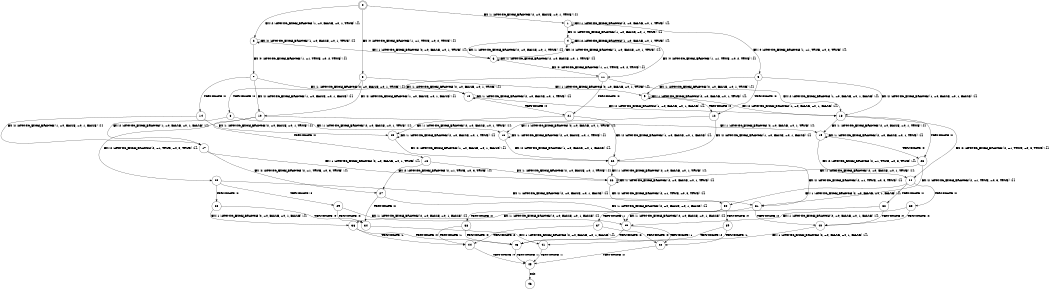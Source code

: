 digraph BCG {
size = "7, 10.5";
center = TRUE;
node [shape = circle];
0 [peripheries = 2];
0 -> 1 [label = "EX !1 !ATOMIC_EXCH_BRANCH (2, +0, FALSE, +0, 1, TRUE) !{}"];
0 -> 2 [label = "EX !2 !ATOMIC_EXCH_BRANCH (1, +0, FALSE, +0, 1, TRUE) !{}"];
0 -> 3 [label = "EX !0 !ATOMIC_EXCH_BRANCH (1, +1, TRUE, +0, 2, TRUE) !{}"];
1 -> 4 [label = "EX !2 !ATOMIC_EXCH_BRANCH (1, +0, FALSE, +0, 1, TRUE) !{}"];
1 -> 5 [label = "EX !0 !ATOMIC_EXCH_BRANCH (1, +1, TRUE, +0, 2, TRUE) !{}"];
1 -> 1 [label = "EX !1 !ATOMIC_EXCH_BRANCH (2, +0, FALSE, +0, 1, TRUE) !{}"];
2 -> 6 [label = "EX !1 !ATOMIC_EXCH_BRANCH (2, +0, FALSE, +0, 1, TRUE) !{}"];
2 -> 7 [label = "EX !0 !ATOMIC_EXCH_BRANCH (1, +1, TRUE, +0, 2, TRUE) !{}"];
2 -> 2 [label = "EX !2 !ATOMIC_EXCH_BRANCH (1, +0, FALSE, +0, 1, TRUE) !{}"];
3 -> 8 [label = "TERMINATE !0"];
3 -> 9 [label = "EX !1 !ATOMIC_EXCH_BRANCH (2, +0, FALSE, +0, 1, TRUE) !{}"];
3 -> 10 [label = "EX !2 !ATOMIC_EXCH_BRANCH (1, +0, FALSE, +0, 1, FALSE) !{}"];
4 -> 11 [label = "EX !0 !ATOMIC_EXCH_BRANCH (1, +1, TRUE, +0, 2, TRUE) !{}"];
4 -> 4 [label = "EX !2 !ATOMIC_EXCH_BRANCH (1, +0, FALSE, +0, 1, TRUE) !{}"];
4 -> 6 [label = "EX !1 !ATOMIC_EXCH_BRANCH (2, +0, FALSE, +0, 1, TRUE) !{}"];
5 -> 12 [label = "TERMINATE !0"];
5 -> 13 [label = "EX !2 !ATOMIC_EXCH_BRANCH (1, +0, FALSE, +0, 1, FALSE) !{}"];
5 -> 9 [label = "EX !1 !ATOMIC_EXCH_BRANCH (2, +0, FALSE, +0, 1, TRUE) !{}"];
6 -> 11 [label = "EX !0 !ATOMIC_EXCH_BRANCH (1, +1, TRUE, +0, 2, TRUE) !{}"];
6 -> 4 [label = "EX !2 !ATOMIC_EXCH_BRANCH (1, +0, FALSE, +0, 1, TRUE) !{}"];
6 -> 6 [label = "EX !1 !ATOMIC_EXCH_BRANCH (2, +0, FALSE, +0, 1, TRUE) !{}"];
7 -> 14 [label = "TERMINATE !0"];
7 -> 15 [label = "EX !1 !ATOMIC_EXCH_BRANCH (2, +0, FALSE, +0, 1, TRUE) !{}"];
7 -> 10 [label = "EX !2 !ATOMIC_EXCH_BRANCH (1, +0, FALSE, +0, 1, FALSE) !{}"];
8 -> 16 [label = "EX !1 !ATOMIC_EXCH_BRANCH (2, +0, FALSE, +0, 1, TRUE) !{}"];
8 -> 17 [label = "EX !2 !ATOMIC_EXCH_BRANCH (1, +0, FALSE, +0, 1, FALSE) !{}"];
9 -> 12 [label = "TERMINATE !0"];
9 -> 13 [label = "EX !2 !ATOMIC_EXCH_BRANCH (1, +0, FALSE, +0, 1, FALSE) !{}"];
9 -> 9 [label = "EX !1 !ATOMIC_EXCH_BRANCH (2, +0, FALSE, +0, 1, TRUE) !{}"];
10 -> 18 [label = "TERMINATE !0"];
10 -> 19 [label = "EX !1 !ATOMIC_EXCH_BRANCH (2, +0, FALSE, +0, 1, TRUE) !{}"];
10 -> 20 [label = "EX !2 !ATOMIC_EXCH_BRANCH (2, +1, TRUE, +0, 3, TRUE) !{}"];
11 -> 21 [label = "TERMINATE !0"];
11 -> 13 [label = "EX !2 !ATOMIC_EXCH_BRANCH (1, +0, FALSE, +0, 1, FALSE) !{}"];
11 -> 15 [label = "EX !1 !ATOMIC_EXCH_BRANCH (2, +0, FALSE, +0, 1, TRUE) !{}"];
12 -> 16 [label = "EX !1 !ATOMIC_EXCH_BRANCH (2, +0, FALSE, +0, 1, TRUE) !{}"];
12 -> 22 [label = "EX !2 !ATOMIC_EXCH_BRANCH (1, +0, FALSE, +0, 1, FALSE) !{}"];
13 -> 23 [label = "TERMINATE !0"];
13 -> 24 [label = "EX !2 !ATOMIC_EXCH_BRANCH (2, +1, TRUE, +0, 3, TRUE) !{}"];
13 -> 19 [label = "EX !1 !ATOMIC_EXCH_BRANCH (2, +0, FALSE, +0, 1, TRUE) !{}"];
14 -> 17 [label = "EX !2 !ATOMIC_EXCH_BRANCH (1, +0, FALSE, +0, 1, FALSE) !{}"];
14 -> 25 [label = "EX !1 !ATOMIC_EXCH_BRANCH (2, +0, FALSE, +0, 1, TRUE) !{}"];
15 -> 21 [label = "TERMINATE !0"];
15 -> 13 [label = "EX !2 !ATOMIC_EXCH_BRANCH (1, +0, FALSE, +0, 1, FALSE) !{}"];
15 -> 15 [label = "EX !1 !ATOMIC_EXCH_BRANCH (2, +0, FALSE, +0, 1, TRUE) !{}"];
16 -> 22 [label = "EX !2 !ATOMIC_EXCH_BRANCH (1, +0, FALSE, +0, 1, FALSE) !{}"];
16 -> 16 [label = "EX !1 !ATOMIC_EXCH_BRANCH (2, +0, FALSE, +0, 1, TRUE) !{}"];
17 -> 26 [label = "EX !1 !ATOMIC_EXCH_BRANCH (2, +0, FALSE, +0, 1, TRUE) !{}"];
17 -> 27 [label = "EX !2 !ATOMIC_EXCH_BRANCH (2, +1, TRUE, +0, 3, TRUE) !{}"];
18 -> 27 [label = "EX !2 !ATOMIC_EXCH_BRANCH (2, +1, TRUE, +0, 3, TRUE) !{}"];
18 -> 26 [label = "EX !1 !ATOMIC_EXCH_BRANCH (2, +0, FALSE, +0, 1, TRUE) !{}"];
19 -> 23 [label = "TERMINATE !0"];
19 -> 24 [label = "EX !2 !ATOMIC_EXCH_BRANCH (2, +1, TRUE, +0, 3, TRUE) !{}"];
19 -> 19 [label = "EX !1 !ATOMIC_EXCH_BRANCH (2, +0, FALSE, +0, 1, TRUE) !{}"];
20 -> 28 [label = "TERMINATE !2"];
20 -> 29 [label = "TERMINATE !0"];
20 -> 30 [label = "EX !1 !ATOMIC_EXCH_BRANCH (2, +0, FALSE, +0, 1, FALSE) !{}"];
21 -> 22 [label = "EX !2 !ATOMIC_EXCH_BRANCH (1, +0, FALSE, +0, 1, FALSE) !{}"];
21 -> 25 [label = "EX !1 !ATOMIC_EXCH_BRANCH (2, +0, FALSE, +0, 1, TRUE) !{}"];
22 -> 31 [label = "EX !2 !ATOMIC_EXCH_BRANCH (2, +1, TRUE, +0, 3, TRUE) !{}"];
22 -> 26 [label = "EX !1 !ATOMIC_EXCH_BRANCH (2, +0, FALSE, +0, 1, TRUE) !{}"];
23 -> 31 [label = "EX !2 !ATOMIC_EXCH_BRANCH (2, +1, TRUE, +0, 3, TRUE) !{}"];
23 -> 26 [label = "EX !1 !ATOMIC_EXCH_BRANCH (2, +0, FALSE, +0, 1, TRUE) !{}"];
24 -> 32 [label = "TERMINATE !2"];
24 -> 33 [label = "TERMINATE !0"];
24 -> 30 [label = "EX !1 !ATOMIC_EXCH_BRANCH (2, +0, FALSE, +0, 1, FALSE) !{}"];
25 -> 22 [label = "EX !2 !ATOMIC_EXCH_BRANCH (1, +0, FALSE, +0, 1, FALSE) !{}"];
25 -> 25 [label = "EX !1 !ATOMIC_EXCH_BRANCH (2, +0, FALSE, +0, 1, TRUE) !{}"];
26 -> 31 [label = "EX !2 !ATOMIC_EXCH_BRANCH (2, +1, TRUE, +0, 3, TRUE) !{}"];
26 -> 26 [label = "EX !1 !ATOMIC_EXCH_BRANCH (2, +0, FALSE, +0, 1, TRUE) !{}"];
27 -> 34 [label = "TERMINATE !2"];
27 -> 35 [label = "EX !1 !ATOMIC_EXCH_BRANCH (2, +0, FALSE, +0, 1, FALSE) !{}"];
28 -> 34 [label = "TERMINATE !0"];
28 -> 36 [label = "EX !1 !ATOMIC_EXCH_BRANCH (2, +0, FALSE, +0, 1, FALSE) !{}"];
29 -> 34 [label = "TERMINATE !2"];
29 -> 35 [label = "EX !1 !ATOMIC_EXCH_BRANCH (2, +0, FALSE, +0, 1, FALSE) !{}"];
30 -> 37 [label = "TERMINATE !1"];
30 -> 38 [label = "TERMINATE !2"];
30 -> 39 [label = "TERMINATE !0"];
31 -> 40 [label = "TERMINATE !2"];
31 -> 35 [label = "EX !1 !ATOMIC_EXCH_BRANCH (2, +0, FALSE, +0, 1, FALSE) !{}"];
32 -> 36 [label = "EX !1 !ATOMIC_EXCH_BRANCH (2, +0, FALSE, +0, 1, FALSE) !{}"];
32 -> 40 [label = "TERMINATE !0"];
33 -> 35 [label = "EX !1 !ATOMIC_EXCH_BRANCH (2, +0, FALSE, +0, 1, FALSE) !{}"];
33 -> 40 [label = "TERMINATE !2"];
34 -> 41 [label = "EX !1 !ATOMIC_EXCH_BRANCH (2, +0, FALSE, +0, 1, FALSE) !{}"];
35 -> 42 [label = "TERMINATE !1"];
35 -> 43 [label = "TERMINATE !2"];
36 -> 44 [label = "TERMINATE !1"];
36 -> 43 [label = "TERMINATE !0"];
37 -> 44 [label = "TERMINATE !2"];
37 -> 42 [label = "TERMINATE !0"];
38 -> 44 [label = "TERMINATE !1"];
38 -> 43 [label = "TERMINATE !0"];
39 -> 42 [label = "TERMINATE !1"];
39 -> 43 [label = "TERMINATE !2"];
40 -> 41 [label = "EX !1 !ATOMIC_EXCH_BRANCH (2, +0, FALSE, +0, 1, FALSE) !{}"];
41 -> 45 [label = "TERMINATE !1"];
42 -> 45 [label = "TERMINATE !2"];
43 -> 45 [label = "TERMINATE !1"];
44 -> 45 [label = "TERMINATE !0"];
45 -> 46 [label = "exit"];
}
